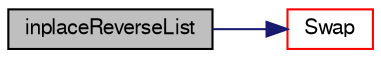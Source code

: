 digraph "inplaceReverseList"
{
  bgcolor="transparent";
  edge [fontname="FreeSans",fontsize="10",labelfontname="FreeSans",labelfontsize="10"];
  node [fontname="FreeSans",fontsize="10",shape=record];
  rankdir="LR";
  Node11814 [label="inplaceReverseList",height=0.2,width=0.4,color="black", fillcolor="grey75", style="filled", fontcolor="black"];
  Node11814 -> Node11815 [color="midnightblue",fontsize="10",style="solid",fontname="FreeSans"];
  Node11815 [label="Swap",height=0.2,width=0.4,color="red",URL="$a21124.html#ac6e6a40a7bda559df02d5ab6cc6f7e00"];
}
